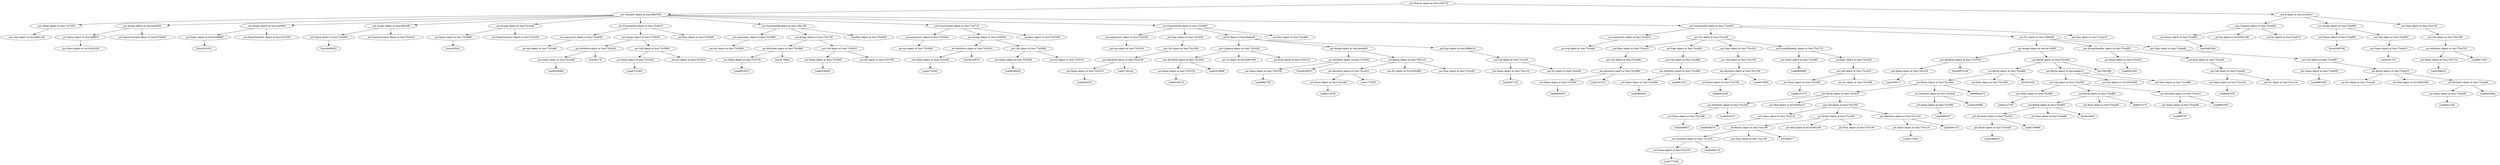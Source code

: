 strict digraph  {
<_ast.Load object at 0x10295c1d0>;
<_ast.Name object at 0xa17cc7350>;
<_ast.Store object at 0x10295c290>;
<_ast.Name object at 0xa1a9ff910>;
<_ast.NameConstant object at 0xa1b755950>;
<_ast.Assign object at 0xa1ba0ed50>;
<_ast.Name object at 0xa1b499090>;
Store3310527;
<_ast.NameConstant object at 0xa1c32c350>;
<_ast.Assign object at 0xa1cca0d90>;
<_ast.Name object at 0xa175c5d50>;
Store6488022;
<_ast.NameConstant object at 0xa175c5c10>;
<_ast.Assign object at 0xa1af5a3d0>;
<_ast.Name object at 0xa175c5b90>;
Store343241;
<_ast.NameConstant object at 0xa175c5c50>;
<_ast.Assign object at 0xa175c5cd0>;
<_ast.arg object at 0xa175c5a90>;
<_ast.arguments object at 0xa175c5bd0>;
<_ast.Name object at 0xa175c5ad0>;
Load9386980;
<_ast.Attribute object at 0xa175c5a10>;
Store82176;
<_ast.Name object at 0xa175c5a50>;
Load5151963;
<_ast.Str object at 0xa175c5910>;
<_ast.Call object at 0xa175c5990>;
<_ast.Assign object at 0xa175c5b50>;
<_ast.Pass object at 0xa175c59d0>;
<_ast.FunctionDef object at 0xa175c5b10>;
<_ast.arg object at 0xa175c5950>;
<_ast.arguments object at 0xa175c5890>;
<_ast.Name object at 0xa175c5750>;
Load9910970;
<_ast.Attribute object at 0xa175c58d0>;
Store173650;
<_ast.Name object at 0xa175c56d0>;
Load3239463;
<_ast.Str object at 0xa175c5790>;
<_ast.Call object at 0xa175c5810>;
<_ast.Assign object at 0xa175c57d0>;
<_ast.Pass object at 0xa175c5650>;
<_ast.FunctionDef object at 0xa17d8c190>;
<_ast.arg object at 0xa175c5690>;
<_ast.arguments object at 0xa175c55d0>;
<_ast.Name object at 0xa175c54d0>;
Load2719391;
<_ast.Attribute object at 0xa175c5610>;
Store6165870;
<_ast.Name object at 0xa175c5450>;
Load8269426;
<_ast.Str object at 0xa175c5510>;
<_ast.Call object at 0xa175c5590>;
<_ast.Assign object at 0xa175c5550>;
<_ast.Pass object at 0xa175c53d0>;
<_ast.FunctionDef object at 0xa175c5710>;
<_ast.arg object at 0xa175c5410>;
<_ast.arguments object at 0xa175c5350>;
<_ast.Name object at 0xa175c5310>;
Load4843181;
<_ast.Attribute object at 0xa175c5250>;
Load1760144;
<_ast.Call object at 0xa175c5390>;
<_ast.Expr object at 0xa175c52d0>;
<_ast.Name object at 0xa175c5150>;
Load6236218;
<_ast.Attribute object at 0xa175c5290>;
Load2479688;
<_ast.Gt object at 0x102961d90>;
<_ast.Num object at 0xa175c5210>;
<_ast.Compare object at 0xa175c51d0>;
<_ast.Name object at 0xa175c5190>;
Load9862765;
<_ast.Attribute object at 0xa175c50d0>;
Store8360972;
<_ast.Name object at 0xa175cccd0>;
Load8152538;
<_ast.Attribute object at 0xa175ccd10>;
Load1773555;
<_ast.Div object at 0x10295cf90>;
<_ast.Num object at 0xa175ccc90>;
<_ast.BinOp object at 0xa175c5110>;
<_ast.Assign object at 0xa1aecbed0>;
<_ast.Name object at 0xa175ccc10>;
Load2027163;
<_ast.Str object at 0xa175ccbd0>;
<_ast.Call object at 0xa175ccc50>;
<_ast.Expr object at 0xa19896c10>;
<_ast.If object at 0xa1b9abad0>;
<_ast.Pass object at 0xa175ccb90>;
<_ast.FunctionDef object at 0xa175c5490>;
<_ast.arg object at 0xa175cca90>;
<_ast.arguments object at 0xa175ccb10>;
<_ast.Name object at 0xa175cc950>;
Load6058934;
<_ast.Attribute object at 0xa175cc990>;
Load7221315;
<_ast.Call object at 0xa175cc9d0>;
<_ast.Expr object at 0xa175cca10>;
<_ast.Name object at 0xa175cc850>;
Load2884924;
<_ast.Attribute object at 0xa175cc890>;
Load8912511;
<_ast.Call object at 0xa175cc8d0>;
<_ast.Expr object at 0xa175cc910>;
<_ast.Name object at 0xa175cc750>;
Load6023449;
<_ast.Attribute object at 0xa175cc790>;
Load4070904;
<_ast.Call object at 0xa175cc7d0>;
<_ast.Expr object at 0xa175cc810>;
<_ast.Name object at 0xa175cc690>;
Load6999690;
<_ast.Name object at 0xa175cc5d0>;
Load4107273;
<_ast.Str object at 0xa175cc590>;
<_ast.Call object at 0xa175cc610>;
<_ast.Expr object at 0xa175cc650>;
<_ast.ExceptHandler object at 0xa175cc710>;
<_ast.Try object at 0xa175cca50>;
<_ast.Name object at 0xa175cc510>;
Load1308717;
<_ast.Attribute object at 0xa175cc550>;
Store6976148;
<_ast.Name object at 0xa175cc390>;
Load2646632;
<_ast.Attribute object at 0xa175cc3d0>;
Load1024515;
<_ast.Mult object at 0x10295ce10>;
<_ast.Name object at 0xa175cc310>;
Load6546070;
<_ast.Name object at 0xa175cc210>;
Load1776281;
<_ast.Attribute object at 0xa175cc250>;
Load4396118;
<_ast.Num object at 0xa175cc1d0>;
<_ast.BinOp object at 0xa175cc290>;
Div4646577;
<_ast.Add object at 0x10295cc90>;
<_ast.Num object at 0xa175cc190>;
<_ast.BinOp object at 0xa175cc2d0>;
<_ast.Name object at 0xa175cc110>;
Load2174453;
<_ast.Attribute object at 0xa175cc150>;
Load4561512;
<_ast.Call object at 0xa175cc350>;
<_ast.BinOp object at 0xa175cc410>;
<_ast.Name object at 0xa175cc090>;
Load9995467;
<_ast.Attribute object at 0xa175cc0d0>;
Load3165688;
<_ast.BinOp object at 0xa175cc450>;
Mult8904473;
<_ast.Num object at 0xa175cc050>;
<_ast.BinOp object at 0xa175cc490>;
Div9341952;
<_ast.Name object at 0xa175cefd0>;
Load4127105;
<_ast.Name object at 0xa175ceed0>;
Load1898403;
<_ast.Attribute object at 0xa175cef10>;
Load2789968;
<_ast.Num object at 0xa175cee90>;
<_ast.BinOp object at 0xa175cef50>;
Div5619068;
<_ast.Num object at 0xa175cee50>;
<_ast.BinOp object at 0xa175cef90>;
Add8237573;
<_ast.Name object at 0xa175cedd0>;
Load695797;
<_ast.Attribute object at 0xa175cee10>;
Load9833505;
<_ast.Call object at 0xa175ce550>;
<_ast.Sub object at 0x10295cd50>;
<_ast.Num object at 0xa175ced90>;
<_ast.BinOp object at 0xa1aed4a10>;
<_ast.BinOp object at 0xa175cc4d0>;
Div1093389;
<_ast.Assign object at 0xa1bc12d50>;
<_ast.Name object at 0xa175ced10>;
Load9451851;
<_ast.Name object at 0xa175cec50>;
Load6063536;
<_ast.Str object at 0xa175cec10>;
<_ast.Call object at 0xa175cec90>;
<_ast.Expr object at 0xa175cecd0>;
<_ast.ExceptHandler object at 0xa175ced50>;
<_ast.Name object at 0xa175ceb50>;
Load8901893;
<_ast.Str object at 0xa175cead0>;
<_ast.Mod object at 0x102961090>;
<_ast.Name object at 0xa175cea50>;
Load5622169;
<_ast.Attribute object at 0xa175cea90>;
Load2055064;
<_ast.BinOp object at 0xa175ceb10>;
<_ast.Call object at 0xa175ceb90>;
<_ast.Expr object at 0xa175cebd0>;
<_ast.Try object at 0xa17d88490>;
<_ast.Pass object at 0xa175cea10>;
<_ast.FunctionDef object at 0xa175ccb50>;
<_ast.ClassDef object at 0xa198a7550>;
<_ast.Name object at 0xa175ce950>;
Load3403564;
<_ast.Eq object at 0x102961a90>;
<_ast.Str object at 0xa175ce910>;
<_ast.Compare object at 0xa175ce9d0>;
<_ast.Name object at 0xa175ce890>;
Store2649798;
<_ast.Name object at 0xa175ce810>;
Load4261761;
<_ast.Call object at 0xa175ce850>;
<_ast.Assign object at 0xa175ce8d0>;
<_ast.Name object at 0xa175ce710>;
Load1098410;
<_ast.Attribute object at 0xa175ce750>;
Load9871003;
<_ast.Call object at 0xa175ce790>;
<_ast.Expr object at 0xa175ce7d0>;
<_ast.If object at 0xa1a156e10>;
<_ast.Module object at 0xa1c345750>;
<_ast.Name object at 0xa17cc7350> -> <_ast.Load object at 0x10295c1d0>;
<_ast.Name object at 0xa1a9ff910> -> <_ast.Store object at 0x10295c290>;
<_ast.Assign object at 0xa1ba0ed50> -> <_ast.Name object at 0xa1a9ff910>;
<_ast.Assign object at 0xa1ba0ed50> -> <_ast.NameConstant object at 0xa1b755950>;
<_ast.Name object at 0xa1b499090> -> Store3310527;
<_ast.Assign object at 0xa1cca0d90> -> <_ast.Name object at 0xa1b499090>;
<_ast.Assign object at 0xa1cca0d90> -> <_ast.NameConstant object at 0xa1c32c350>;
<_ast.Name object at 0xa175c5d50> -> Store6488022;
<_ast.Assign object at 0xa1af5a3d0> -> <_ast.Name object at 0xa175c5d50>;
<_ast.Assign object at 0xa1af5a3d0> -> <_ast.NameConstant object at 0xa175c5c10>;
<_ast.Name object at 0xa175c5b90> -> Store343241;
<_ast.Assign object at 0xa175c5cd0> -> <_ast.Name object at 0xa175c5b90>;
<_ast.Assign object at 0xa175c5cd0> -> <_ast.NameConstant object at 0xa175c5c50>;
<_ast.arguments object at 0xa175c5bd0> -> <_ast.arg object at 0xa175c5a90>;
<_ast.Name object at 0xa175c5ad0> -> Load9386980;
<_ast.Attribute object at 0xa175c5a10> -> <_ast.Name object at 0xa175c5ad0>;
<_ast.Attribute object at 0xa175c5a10> -> Store82176;
<_ast.Name object at 0xa175c5a50> -> Load5151963;
<_ast.Call object at 0xa175c5990> -> <_ast.Name object at 0xa175c5a50>;
<_ast.Call object at 0xa175c5990> -> <_ast.Str object at 0xa175c5910>;
<_ast.Assign object at 0xa175c5b50> -> <_ast.Attribute object at 0xa175c5a10>;
<_ast.Assign object at 0xa175c5b50> -> <_ast.Call object at 0xa175c5990>;
<_ast.FunctionDef object at 0xa175c5b10> -> <_ast.arguments object at 0xa175c5bd0>;
<_ast.FunctionDef object at 0xa175c5b10> -> <_ast.Assign object at 0xa175c5b50>;
<_ast.FunctionDef object at 0xa175c5b10> -> <_ast.Pass object at 0xa175c59d0>;
<_ast.arguments object at 0xa175c5890> -> <_ast.arg object at 0xa175c5950>;
<_ast.Name object at 0xa175c5750> -> Load9910970;
<_ast.Attribute object at 0xa175c58d0> -> <_ast.Name object at 0xa175c5750>;
<_ast.Attribute object at 0xa175c58d0> -> Store173650;
<_ast.Name object at 0xa175c56d0> -> Load3239463;
<_ast.Call object at 0xa175c5810> -> <_ast.Name object at 0xa175c56d0>;
<_ast.Call object at 0xa175c5810> -> <_ast.Str object at 0xa175c5790>;
<_ast.Assign object at 0xa175c57d0> -> <_ast.Attribute object at 0xa175c58d0>;
<_ast.Assign object at 0xa175c57d0> -> <_ast.Call object at 0xa175c5810>;
<_ast.FunctionDef object at 0xa17d8c190> -> <_ast.arguments object at 0xa175c5890>;
<_ast.FunctionDef object at 0xa17d8c190> -> <_ast.Assign object at 0xa175c57d0>;
<_ast.FunctionDef object at 0xa17d8c190> -> <_ast.Pass object at 0xa175c5650>;
<_ast.arguments object at 0xa175c55d0> -> <_ast.arg object at 0xa175c5690>;
<_ast.Name object at 0xa175c54d0> -> Load2719391;
<_ast.Attribute object at 0xa175c5610> -> <_ast.Name object at 0xa175c54d0>;
<_ast.Attribute object at 0xa175c5610> -> Store6165870;
<_ast.Name object at 0xa175c5450> -> Load8269426;
<_ast.Call object at 0xa175c5590> -> <_ast.Name object at 0xa175c5450>;
<_ast.Call object at 0xa175c5590> -> <_ast.Str object at 0xa175c5510>;
<_ast.Assign object at 0xa175c5550> -> <_ast.Attribute object at 0xa175c5610>;
<_ast.Assign object at 0xa175c5550> -> <_ast.Call object at 0xa175c5590>;
<_ast.FunctionDef object at 0xa175c5710> -> <_ast.arguments object at 0xa175c55d0>;
<_ast.FunctionDef object at 0xa175c5710> -> <_ast.Assign object at 0xa175c5550>;
<_ast.FunctionDef object at 0xa175c5710> -> <_ast.Pass object at 0xa175c53d0>;
<_ast.arguments object at 0xa175c5350> -> <_ast.arg object at 0xa175c5410>;
<_ast.Name object at 0xa175c5310> -> Load4843181;
<_ast.Attribute object at 0xa175c5250> -> <_ast.Name object at 0xa175c5310>;
<_ast.Attribute object at 0xa175c5250> -> Load1760144;
<_ast.Call object at 0xa175c5390> -> <_ast.Attribute object at 0xa175c5250>;
<_ast.Expr object at 0xa175c52d0> -> <_ast.Call object at 0xa175c5390>;
<_ast.Name object at 0xa175c5150> -> Load6236218;
<_ast.Attribute object at 0xa175c5290> -> <_ast.Name object at 0xa175c5150>;
<_ast.Attribute object at 0xa175c5290> -> Load2479688;
<_ast.Compare object at 0xa175c51d0> -> <_ast.Attribute object at 0xa175c5290>;
<_ast.Compare object at 0xa175c51d0> -> <_ast.Gt object at 0x102961d90>;
<_ast.Compare object at 0xa175c51d0> -> <_ast.Num object at 0xa175c5210>;
<_ast.Name object at 0xa175c5190> -> Load9862765;
<_ast.Attribute object at 0xa175c50d0> -> <_ast.Name object at 0xa175c5190>;
<_ast.Attribute object at 0xa175c50d0> -> Store8360972;
<_ast.Name object at 0xa175cccd0> -> Load8152538;
<_ast.Attribute object at 0xa175ccd10> -> <_ast.Name object at 0xa175cccd0>;
<_ast.Attribute object at 0xa175ccd10> -> Load1773555;
<_ast.BinOp object at 0xa175c5110> -> <_ast.Attribute object at 0xa175ccd10>;
<_ast.BinOp object at 0xa175c5110> -> <_ast.Div object at 0x10295cf90>;
<_ast.BinOp object at 0xa175c5110> -> <_ast.Num object at 0xa175ccc90>;
<_ast.Assign object at 0xa1aecbed0> -> <_ast.Attribute object at 0xa175c50d0>;
<_ast.Assign object at 0xa1aecbed0> -> <_ast.BinOp object at 0xa175c5110>;
<_ast.Name object at 0xa175ccc10> -> Load2027163;
<_ast.Call object at 0xa175ccc50> -> <_ast.Name object at 0xa175ccc10>;
<_ast.Call object at 0xa175ccc50> -> <_ast.Str object at 0xa175ccbd0>;
<_ast.Expr object at 0xa19896c10> -> <_ast.Call object at 0xa175ccc50>;
<_ast.If object at 0xa1b9abad0> -> <_ast.Compare object at 0xa175c51d0>;
<_ast.If object at 0xa1b9abad0> -> <_ast.Assign object at 0xa1aecbed0>;
<_ast.If object at 0xa1b9abad0> -> <_ast.Expr object at 0xa19896c10>;
<_ast.FunctionDef object at 0xa175c5490> -> <_ast.arguments object at 0xa175c5350>;
<_ast.FunctionDef object at 0xa175c5490> -> <_ast.Expr object at 0xa175c52d0>;
<_ast.FunctionDef object at 0xa175c5490> -> <_ast.If object at 0xa1b9abad0>;
<_ast.FunctionDef object at 0xa175c5490> -> <_ast.Pass object at 0xa175ccb90>;
<_ast.arguments object at 0xa175ccb10> -> <_ast.arg object at 0xa175cca90>;
<_ast.Name object at 0xa175cc950> -> Load6058934;
<_ast.Attribute object at 0xa175cc990> -> <_ast.Name object at 0xa175cc950>;
<_ast.Attribute object at 0xa175cc990> -> Load7221315;
<_ast.Call object at 0xa175cc9d0> -> <_ast.Attribute object at 0xa175cc990>;
<_ast.Expr object at 0xa175cca10> -> <_ast.Call object at 0xa175cc9d0>;
<_ast.Name object at 0xa175cc850> -> Load2884924;
<_ast.Attribute object at 0xa175cc890> -> <_ast.Name object at 0xa175cc850>;
<_ast.Attribute object at 0xa175cc890> -> Load8912511;
<_ast.Call object at 0xa175cc8d0> -> <_ast.Attribute object at 0xa175cc890>;
<_ast.Expr object at 0xa175cc910> -> <_ast.Call object at 0xa175cc8d0>;
<_ast.Name object at 0xa175cc750> -> Load6023449;
<_ast.Attribute object at 0xa175cc790> -> <_ast.Name object at 0xa175cc750>;
<_ast.Attribute object at 0xa175cc790> -> Load4070904;
<_ast.Call object at 0xa175cc7d0> -> <_ast.Attribute object at 0xa175cc790>;
<_ast.Expr object at 0xa175cc810> -> <_ast.Call object at 0xa175cc7d0>;
<_ast.Name object at 0xa175cc690> -> Load6999690;
<_ast.Name object at 0xa175cc5d0> -> Load4107273;
<_ast.Call object at 0xa175cc610> -> <_ast.Name object at 0xa175cc5d0>;
<_ast.Call object at 0xa175cc610> -> <_ast.Str object at 0xa175cc590>;
<_ast.Expr object at 0xa175cc650> -> <_ast.Call object at 0xa175cc610>;
<_ast.ExceptHandler object at 0xa175cc710> -> <_ast.Name object at 0xa175cc690>;
<_ast.ExceptHandler object at 0xa175cc710> -> <_ast.Expr object at 0xa175cc650>;
<_ast.Try object at 0xa175cca50> -> <_ast.Expr object at 0xa175cca10>;
<_ast.Try object at 0xa175cca50> -> <_ast.Expr object at 0xa175cc910>;
<_ast.Try object at 0xa175cca50> -> <_ast.Expr object at 0xa175cc810>;
<_ast.Try object at 0xa175cca50> -> <_ast.ExceptHandler object at 0xa175cc710>;
<_ast.Name object at 0xa175cc510> -> Load1308717;
<_ast.Attribute object at 0xa175cc550> -> <_ast.Name object at 0xa175cc510>;
<_ast.Attribute object at 0xa175cc550> -> Store6976148;
<_ast.Name object at 0xa175cc390> -> Load2646632;
<_ast.Attribute object at 0xa175cc3d0> -> <_ast.Name object at 0xa175cc390>;
<_ast.Attribute object at 0xa175cc3d0> -> Load1024515;
<_ast.Name object at 0xa175cc310> -> Load6546070;
<_ast.Name object at 0xa175cc210> -> Load1776281;
<_ast.Attribute object at 0xa175cc250> -> <_ast.Name object at 0xa175cc210>;
<_ast.Attribute object at 0xa175cc250> -> Load4396118;
<_ast.BinOp object at 0xa175cc290> -> <_ast.Attribute object at 0xa175cc250>;
<_ast.BinOp object at 0xa175cc290> -> Div4646577;
<_ast.BinOp object at 0xa175cc290> -> <_ast.Num object at 0xa175cc1d0>;
<_ast.BinOp object at 0xa175cc2d0> -> <_ast.BinOp object at 0xa175cc290>;
<_ast.BinOp object at 0xa175cc2d0> -> <_ast.Add object at 0x10295cc90>;
<_ast.BinOp object at 0xa175cc2d0> -> <_ast.Num object at 0xa175cc190>;
<_ast.Name object at 0xa175cc110> -> Load2174453;
<_ast.Attribute object at 0xa175cc150> -> <_ast.Name object at 0xa175cc110>;
<_ast.Attribute object at 0xa175cc150> -> Load4561512;
<_ast.Call object at 0xa175cc350> -> <_ast.Name object at 0xa175cc310>;
<_ast.Call object at 0xa175cc350> -> <_ast.BinOp object at 0xa175cc2d0>;
<_ast.Call object at 0xa175cc350> -> <_ast.Attribute object at 0xa175cc150>;
<_ast.BinOp object at 0xa175cc410> -> <_ast.Attribute object at 0xa175cc3d0>;
<_ast.BinOp object at 0xa175cc410> -> <_ast.Mult object at 0x10295ce10>;
<_ast.BinOp object at 0xa175cc410> -> <_ast.Call object at 0xa175cc350>;
<_ast.Name object at 0xa175cc090> -> Load9995467;
<_ast.Attribute object at 0xa175cc0d0> -> <_ast.Name object at 0xa175cc090>;
<_ast.Attribute object at 0xa175cc0d0> -> Load3165688;
<_ast.BinOp object at 0xa175cc450> -> <_ast.BinOp object at 0xa175cc410>;
<_ast.BinOp object at 0xa175cc450> -> Mult8904473;
<_ast.BinOp object at 0xa175cc450> -> <_ast.Attribute object at 0xa175cc0d0>;
<_ast.BinOp object at 0xa175cc490> -> <_ast.BinOp object at 0xa175cc450>;
<_ast.BinOp object at 0xa175cc490> -> Div9341952;
<_ast.BinOp object at 0xa175cc490> -> <_ast.Num object at 0xa175cc050>;
<_ast.Name object at 0xa175cefd0> -> Load4127105;
<_ast.Name object at 0xa175ceed0> -> Load1898403;
<_ast.Attribute object at 0xa175cef10> -> <_ast.Name object at 0xa175ceed0>;
<_ast.Attribute object at 0xa175cef10> -> Load2789968;
<_ast.BinOp object at 0xa175cef50> -> <_ast.Attribute object at 0xa175cef10>;
<_ast.BinOp object at 0xa175cef50> -> Div5619068;
<_ast.BinOp object at 0xa175cef50> -> <_ast.Num object at 0xa175cee90>;
<_ast.BinOp object at 0xa175cef90> -> <_ast.BinOp object at 0xa175cef50>;
<_ast.BinOp object at 0xa175cef90> -> Add8237573;
<_ast.BinOp object at 0xa175cef90> -> <_ast.Num object at 0xa175cee50>;
<_ast.Name object at 0xa175cedd0> -> Load695797;
<_ast.Attribute object at 0xa175cee10> -> <_ast.Name object at 0xa175cedd0>;
<_ast.Attribute object at 0xa175cee10> -> Load9833505;
<_ast.Call object at 0xa175ce550> -> <_ast.Name object at 0xa175cefd0>;
<_ast.Call object at 0xa175ce550> -> <_ast.BinOp object at 0xa175cef90>;
<_ast.Call object at 0xa175ce550> -> <_ast.Attribute object at 0xa175cee10>;
<_ast.BinOp object at 0xa1aed4a10> -> <_ast.Call object at 0xa175ce550>;
<_ast.BinOp object at 0xa1aed4a10> -> <_ast.Sub object at 0x10295cd50>;
<_ast.BinOp object at 0xa1aed4a10> -> <_ast.Num object at 0xa175ced90>;
<_ast.BinOp object at 0xa175cc4d0> -> <_ast.BinOp object at 0xa175cc490>;
<_ast.BinOp object at 0xa175cc4d0> -> Div1093389;
<_ast.BinOp object at 0xa175cc4d0> -> <_ast.BinOp object at 0xa1aed4a10>;
<_ast.Assign object at 0xa1bc12d50> -> <_ast.Attribute object at 0xa175cc550>;
<_ast.Assign object at 0xa1bc12d50> -> <_ast.BinOp object at 0xa175cc4d0>;
<_ast.Name object at 0xa175ced10> -> Load9451851;
<_ast.Name object at 0xa175cec50> -> Load6063536;
<_ast.Call object at 0xa175cec90> -> <_ast.Name object at 0xa175cec50>;
<_ast.Call object at 0xa175cec90> -> <_ast.Str object at 0xa175cec10>;
<_ast.Expr object at 0xa175cecd0> -> <_ast.Call object at 0xa175cec90>;
<_ast.ExceptHandler object at 0xa175ced50> -> <_ast.Name object at 0xa175ced10>;
<_ast.ExceptHandler object at 0xa175ced50> -> <_ast.Expr object at 0xa175cecd0>;
<_ast.Name object at 0xa175ceb50> -> Load8901893;
<_ast.Name object at 0xa175cea50> -> Load5622169;
<_ast.Attribute object at 0xa175cea90> -> <_ast.Name object at 0xa175cea50>;
<_ast.Attribute object at 0xa175cea90> -> Load2055064;
<_ast.BinOp object at 0xa175ceb10> -> <_ast.Str object at 0xa175cead0>;
<_ast.BinOp object at 0xa175ceb10> -> <_ast.Mod object at 0x102961090>;
<_ast.BinOp object at 0xa175ceb10> -> <_ast.Attribute object at 0xa175cea90>;
<_ast.Call object at 0xa175ceb90> -> <_ast.Name object at 0xa175ceb50>;
<_ast.Call object at 0xa175ceb90> -> <_ast.BinOp object at 0xa175ceb10>;
<_ast.Expr object at 0xa175cebd0> -> <_ast.Call object at 0xa175ceb90>;
<_ast.Try object at 0xa17d88490> -> <_ast.Assign object at 0xa1bc12d50>;
<_ast.Try object at 0xa17d88490> -> <_ast.ExceptHandler object at 0xa175ced50>;
<_ast.Try object at 0xa17d88490> -> <_ast.Expr object at 0xa175cebd0>;
<_ast.FunctionDef object at 0xa175ccb50> -> <_ast.arguments object at 0xa175ccb10>;
<_ast.FunctionDef object at 0xa175ccb50> -> <_ast.Try object at 0xa175cca50>;
<_ast.FunctionDef object at 0xa175ccb50> -> <_ast.Try object at 0xa17d88490>;
<_ast.FunctionDef object at 0xa175ccb50> -> <_ast.Pass object at 0xa175cea10>;
<_ast.ClassDef object at 0xa198a7550> -> <_ast.Name object at 0xa17cc7350>;
<_ast.ClassDef object at 0xa198a7550> -> <_ast.Assign object at 0xa1ba0ed50>;
<_ast.ClassDef object at 0xa198a7550> -> <_ast.Assign object at 0xa1cca0d90>;
<_ast.ClassDef object at 0xa198a7550> -> <_ast.Assign object at 0xa1af5a3d0>;
<_ast.ClassDef object at 0xa198a7550> -> <_ast.Assign object at 0xa175c5cd0>;
<_ast.ClassDef object at 0xa198a7550> -> <_ast.FunctionDef object at 0xa175c5b10>;
<_ast.ClassDef object at 0xa198a7550> -> <_ast.FunctionDef object at 0xa17d8c190>;
<_ast.ClassDef object at 0xa198a7550> -> <_ast.FunctionDef object at 0xa175c5710>;
<_ast.ClassDef object at 0xa198a7550> -> <_ast.FunctionDef object at 0xa175c5490>;
<_ast.ClassDef object at 0xa198a7550> -> <_ast.FunctionDef object at 0xa175ccb50>;
<_ast.Name object at 0xa175ce950> -> Load3403564;
<_ast.Compare object at 0xa175ce9d0> -> <_ast.Name object at 0xa175ce950>;
<_ast.Compare object at 0xa175ce9d0> -> <_ast.Eq object at 0x102961a90>;
<_ast.Compare object at 0xa175ce9d0> -> <_ast.Str object at 0xa175ce910>;
<_ast.Name object at 0xa175ce890> -> Store2649798;
<_ast.Name object at 0xa175ce810> -> Load4261761;
<_ast.Call object at 0xa175ce850> -> <_ast.Name object at 0xa175ce810>;
<_ast.Assign object at 0xa175ce8d0> -> <_ast.Name object at 0xa175ce890>;
<_ast.Assign object at 0xa175ce8d0> -> <_ast.Call object at 0xa175ce850>;
<_ast.Name object at 0xa175ce710> -> Load1098410;
<_ast.Attribute object at 0xa175ce750> -> <_ast.Name object at 0xa175ce710>;
<_ast.Attribute object at 0xa175ce750> -> Load9871003;
<_ast.Call object at 0xa175ce790> -> <_ast.Attribute object at 0xa175ce750>;
<_ast.Expr object at 0xa175ce7d0> -> <_ast.Call object at 0xa175ce790>;
<_ast.If object at 0xa1a156e10> -> <_ast.Compare object at 0xa175ce9d0>;
<_ast.If object at 0xa1a156e10> -> <_ast.Assign object at 0xa175ce8d0>;
<_ast.If object at 0xa1a156e10> -> <_ast.Expr object at 0xa175ce7d0>;
<_ast.Module object at 0xa1c345750> -> <_ast.ClassDef object at 0xa198a7550>;
<_ast.Module object at 0xa1c345750> -> <_ast.If object at 0xa1a156e10>;
}
